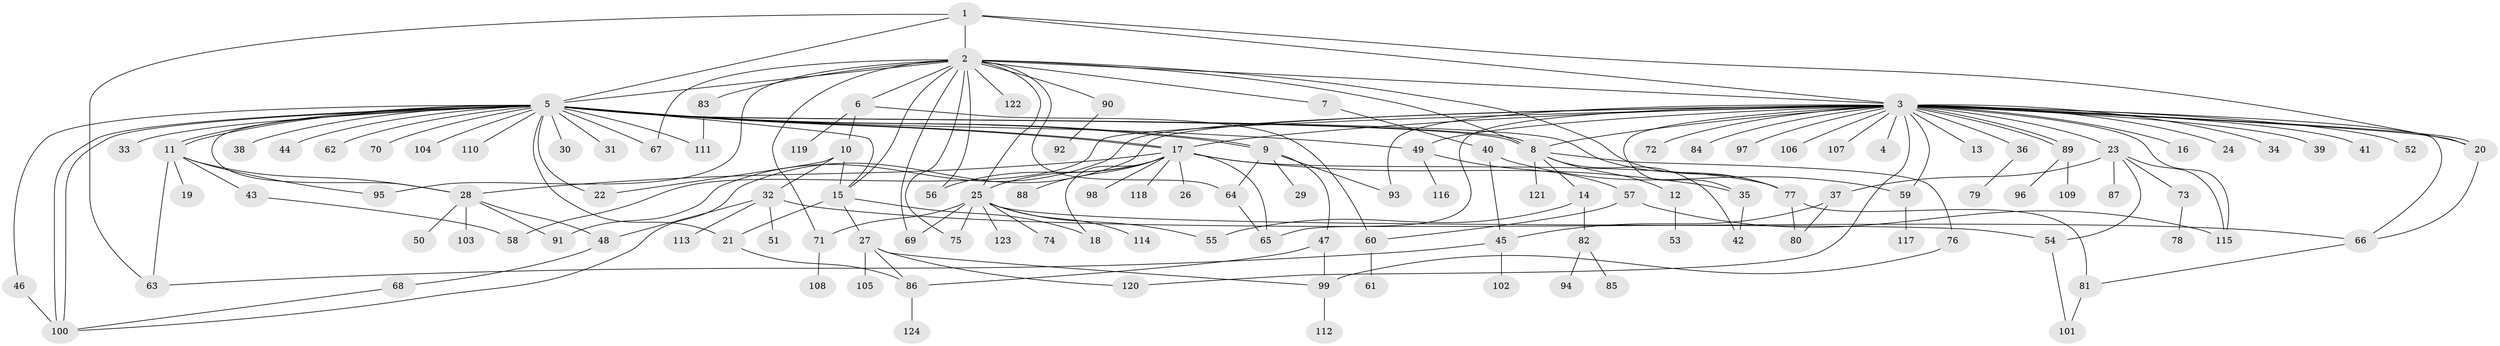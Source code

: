 // Generated by graph-tools (version 1.1) at 2025/35/03/09/25 02:35:33]
// undirected, 124 vertices, 185 edges
graph export_dot {
graph [start="1"]
  node [color=gray90,style=filled];
  1;
  2;
  3;
  4;
  5;
  6;
  7;
  8;
  9;
  10;
  11;
  12;
  13;
  14;
  15;
  16;
  17;
  18;
  19;
  20;
  21;
  22;
  23;
  24;
  25;
  26;
  27;
  28;
  29;
  30;
  31;
  32;
  33;
  34;
  35;
  36;
  37;
  38;
  39;
  40;
  41;
  42;
  43;
  44;
  45;
  46;
  47;
  48;
  49;
  50;
  51;
  52;
  53;
  54;
  55;
  56;
  57;
  58;
  59;
  60;
  61;
  62;
  63;
  64;
  65;
  66;
  67;
  68;
  69;
  70;
  71;
  72;
  73;
  74;
  75;
  76;
  77;
  78;
  79;
  80;
  81;
  82;
  83;
  84;
  85;
  86;
  87;
  88;
  89;
  90;
  91;
  92;
  93;
  94;
  95;
  96;
  97;
  98;
  99;
  100;
  101;
  102;
  103;
  104;
  105;
  106;
  107;
  108;
  109;
  110;
  111;
  112;
  113;
  114;
  115;
  116;
  117;
  118;
  119;
  120;
  121;
  122;
  123;
  124;
  1 -- 2;
  1 -- 3;
  1 -- 5;
  1 -- 20;
  1 -- 63;
  2 -- 3;
  2 -- 5;
  2 -- 6;
  2 -- 7;
  2 -- 8;
  2 -- 15;
  2 -- 25;
  2 -- 56;
  2 -- 64;
  2 -- 67;
  2 -- 69;
  2 -- 71;
  2 -- 75;
  2 -- 77;
  2 -- 83;
  2 -- 90;
  2 -- 95;
  2 -- 122;
  3 -- 4;
  3 -- 8;
  3 -- 13;
  3 -- 16;
  3 -- 17;
  3 -- 20;
  3 -- 20;
  3 -- 23;
  3 -- 24;
  3 -- 34;
  3 -- 35;
  3 -- 36;
  3 -- 39;
  3 -- 41;
  3 -- 49;
  3 -- 52;
  3 -- 58;
  3 -- 59;
  3 -- 65;
  3 -- 66;
  3 -- 72;
  3 -- 84;
  3 -- 89;
  3 -- 89;
  3 -- 91;
  3 -- 93;
  3 -- 97;
  3 -- 100;
  3 -- 106;
  3 -- 107;
  3 -- 115;
  3 -- 120;
  5 -- 8;
  5 -- 8;
  5 -- 9;
  5 -- 9;
  5 -- 11;
  5 -- 11;
  5 -- 15;
  5 -- 17;
  5 -- 17;
  5 -- 21;
  5 -- 22;
  5 -- 28;
  5 -- 30;
  5 -- 31;
  5 -- 33;
  5 -- 38;
  5 -- 44;
  5 -- 46;
  5 -- 49;
  5 -- 62;
  5 -- 67;
  5 -- 70;
  5 -- 77;
  5 -- 100;
  5 -- 100;
  5 -- 104;
  5 -- 110;
  5 -- 111;
  6 -- 10;
  6 -- 60;
  6 -- 119;
  7 -- 40;
  8 -- 12;
  8 -- 14;
  8 -- 42;
  8 -- 76;
  8 -- 121;
  9 -- 29;
  9 -- 47;
  9 -- 64;
  9 -- 93;
  10 -- 15;
  10 -- 22;
  10 -- 32;
  11 -- 19;
  11 -- 28;
  11 -- 43;
  11 -- 63;
  11 -- 95;
  12 -- 53;
  14 -- 55;
  14 -- 82;
  15 -- 18;
  15 -- 21;
  15 -- 27;
  17 -- 18;
  17 -- 25;
  17 -- 26;
  17 -- 28;
  17 -- 35;
  17 -- 56;
  17 -- 65;
  17 -- 77;
  17 -- 88;
  17 -- 98;
  17 -- 118;
  20 -- 66;
  21 -- 86;
  23 -- 37;
  23 -- 54;
  23 -- 73;
  23 -- 87;
  23 -- 115;
  25 -- 54;
  25 -- 55;
  25 -- 69;
  25 -- 71;
  25 -- 74;
  25 -- 75;
  25 -- 114;
  25 -- 123;
  27 -- 86;
  27 -- 99;
  27 -- 105;
  27 -- 120;
  28 -- 48;
  28 -- 50;
  28 -- 91;
  28 -- 103;
  32 -- 48;
  32 -- 51;
  32 -- 66;
  32 -- 113;
  35 -- 42;
  36 -- 79;
  37 -- 45;
  37 -- 80;
  40 -- 45;
  40 -- 59;
  43 -- 58;
  45 -- 63;
  45 -- 102;
  46 -- 100;
  47 -- 86;
  47 -- 99;
  48 -- 68;
  49 -- 57;
  49 -- 116;
  54 -- 101;
  57 -- 60;
  57 -- 115;
  59 -- 117;
  60 -- 61;
  64 -- 65;
  66 -- 81;
  68 -- 100;
  71 -- 108;
  73 -- 78;
  76 -- 99;
  77 -- 80;
  77 -- 81;
  81 -- 101;
  82 -- 85;
  82 -- 94;
  83 -- 111;
  86 -- 124;
  89 -- 96;
  89 -- 109;
  90 -- 92;
  99 -- 112;
}
